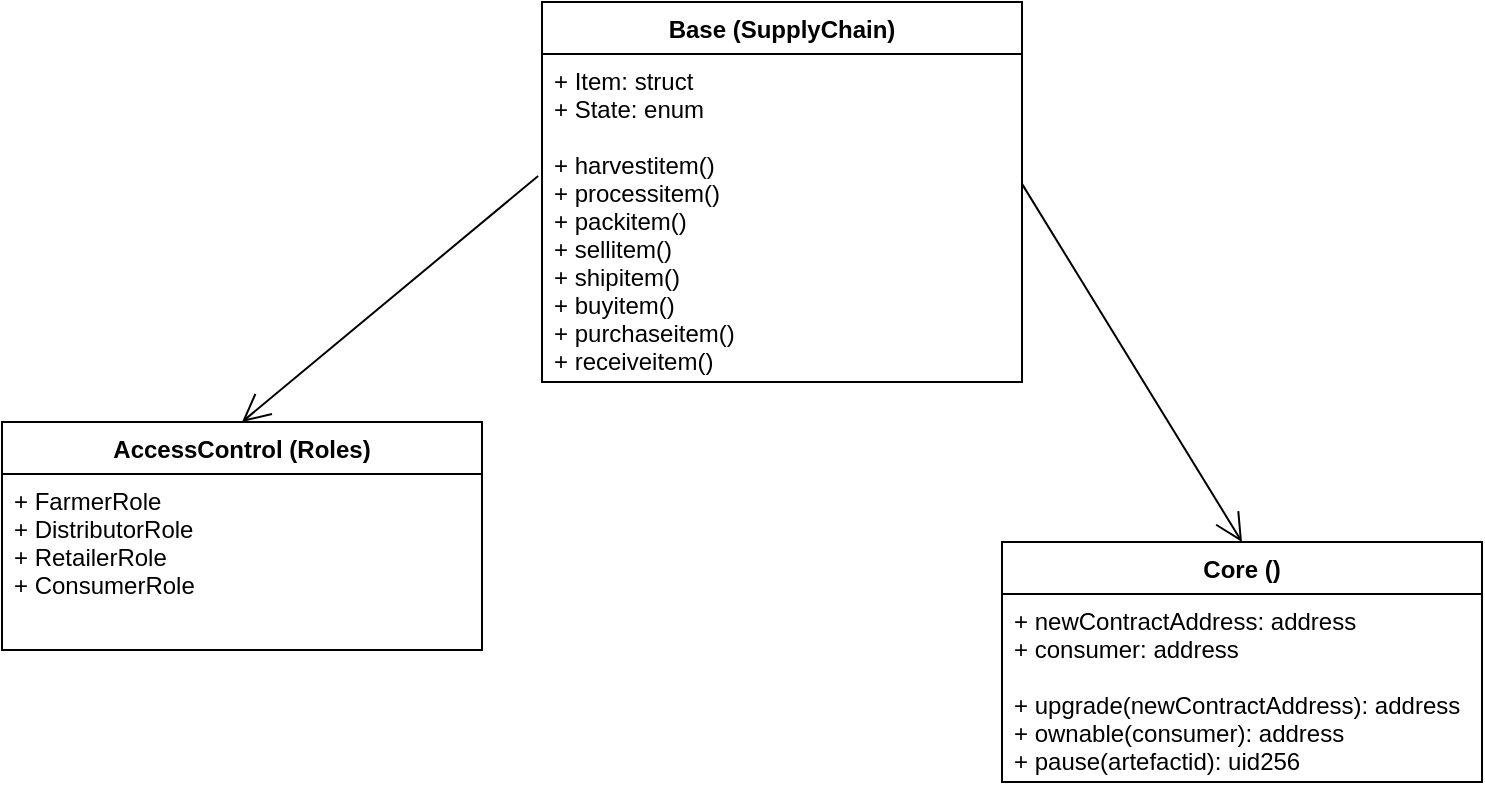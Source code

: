 <mxfile version="14.7.0" type="device"><diagram id="fdXvKxQMVs16dfQVpCv7" name="Page-1"><mxGraphModel dx="1274" dy="699" grid="1" gridSize="10" guides="1" tooltips="1" connect="1" arrows="1" fold="1" page="1" pageScale="1" pageWidth="827" pageHeight="1169" math="0" shadow="0"><root><mxCell id="0"/><mxCell id="1" parent="0"/><mxCell id="epQSYhG5rm70dBalbQy_-1" value="AccessControl (Roles)" style="swimlane;fontStyle=1;align=center;verticalAlign=top;childLayout=stackLayout;horizontal=1;startSize=26;horizontalStack=0;resizeParent=1;resizeParentMax=0;resizeLast=0;collapsible=1;marginBottom=0;" vertex="1" parent="1"><mxGeometry x="10" y="280" width="240" height="114" as="geometry"/></mxCell><mxCell id="epQSYhG5rm70dBalbQy_-4" value="+ FarmerRole&#10;+ DistributorRole&#10;+ RetailerRole&#10;+ ConsumerRole" style="text;strokeColor=none;fillColor=none;align=left;verticalAlign=top;spacingLeft=4;spacingRight=4;overflow=hidden;rotatable=0;points=[[0,0.5],[1,0.5]];portConstraint=eastwest;" vertex="1" parent="epQSYhG5rm70dBalbQy_-1"><mxGeometry y="26" width="240" height="88" as="geometry"/></mxCell><mxCell id="epQSYhG5rm70dBalbQy_-5" value="Base (SupplyChain)" style="swimlane;fontStyle=1;align=center;verticalAlign=top;childLayout=stackLayout;horizontal=1;startSize=26;horizontalStack=0;resizeParent=1;resizeParentMax=0;resizeLast=0;collapsible=1;marginBottom=0;" vertex="1" parent="1"><mxGeometry x="280" y="70" width="240" height="190" as="geometry"/></mxCell><mxCell id="epQSYhG5rm70dBalbQy_-8" value="+ Item: struct&#10;+ State: enum&#10;&#10;+ harvestitem()&#10;+ processitem()&#10;+ packitem()&#10;+ sellitem()&#10;+ shipitem()&#10;+ buyitem()&#10;+ purchaseitem()&#10;+ receiveitem()&#10;" style="text;strokeColor=none;fillColor=none;align=left;verticalAlign=top;spacingLeft=4;spacingRight=4;overflow=hidden;rotatable=0;points=[[0,0.5],[1,0.5]];portConstraint=eastwest;" vertex="1" parent="epQSYhG5rm70dBalbQy_-5"><mxGeometry y="26" width="240" height="164" as="geometry"/></mxCell><mxCell id="epQSYhG5rm70dBalbQy_-9" value="" style="endArrow=open;endFill=1;endSize=12;html=1;exitX=-0.008;exitY=0.372;exitDx=0;exitDy=0;exitPerimeter=0;entryX=0.5;entryY=0;entryDx=0;entryDy=0;" edge="1" parent="1" source="epQSYhG5rm70dBalbQy_-8" target="epQSYhG5rm70dBalbQy_-1"><mxGeometry width="160" relative="1" as="geometry"><mxPoint x="330" y="360" as="sourcePoint"/><mxPoint x="490" y="360" as="targetPoint"/></mxGeometry></mxCell><mxCell id="epQSYhG5rm70dBalbQy_-10" value="Core ()" style="swimlane;fontStyle=1;align=center;verticalAlign=top;childLayout=stackLayout;horizontal=1;startSize=26;horizontalStack=0;resizeParent=1;resizeParentMax=0;resizeLast=0;collapsible=1;marginBottom=0;" vertex="1" parent="1"><mxGeometry x="510" y="340" width="240" height="120" as="geometry"/></mxCell><mxCell id="epQSYhG5rm70dBalbQy_-11" value="+ newContractAddress: address&#10;+ consumer: address&#10;&#10;+ upgrade(newContractAddress): address&#10;+ ownable(consumer): address&#10;+ pause(artefactid): uid256" style="text;strokeColor=none;fillColor=none;align=left;verticalAlign=top;spacingLeft=4;spacingRight=4;overflow=hidden;rotatable=0;points=[[0,0.5],[1,0.5]];portConstraint=eastwest;" vertex="1" parent="epQSYhG5rm70dBalbQy_-10"><mxGeometry y="26" width="240" height="94" as="geometry"/></mxCell><mxCell id="epQSYhG5rm70dBalbQy_-12" value="" style="endArrow=open;endFill=1;endSize=12;html=1;exitX=1;exitY=0.396;exitDx=0;exitDy=0;exitPerimeter=0;entryX=0.5;entryY=0;entryDx=0;entryDy=0;" edge="1" parent="1" source="epQSYhG5rm70dBalbQy_-8" target="epQSYhG5rm70dBalbQy_-10"><mxGeometry width="160" relative="1" as="geometry"><mxPoint x="330" y="360" as="sourcePoint"/><mxPoint x="490" y="360" as="targetPoint"/></mxGeometry></mxCell></root></mxGraphModel></diagram></mxfile>